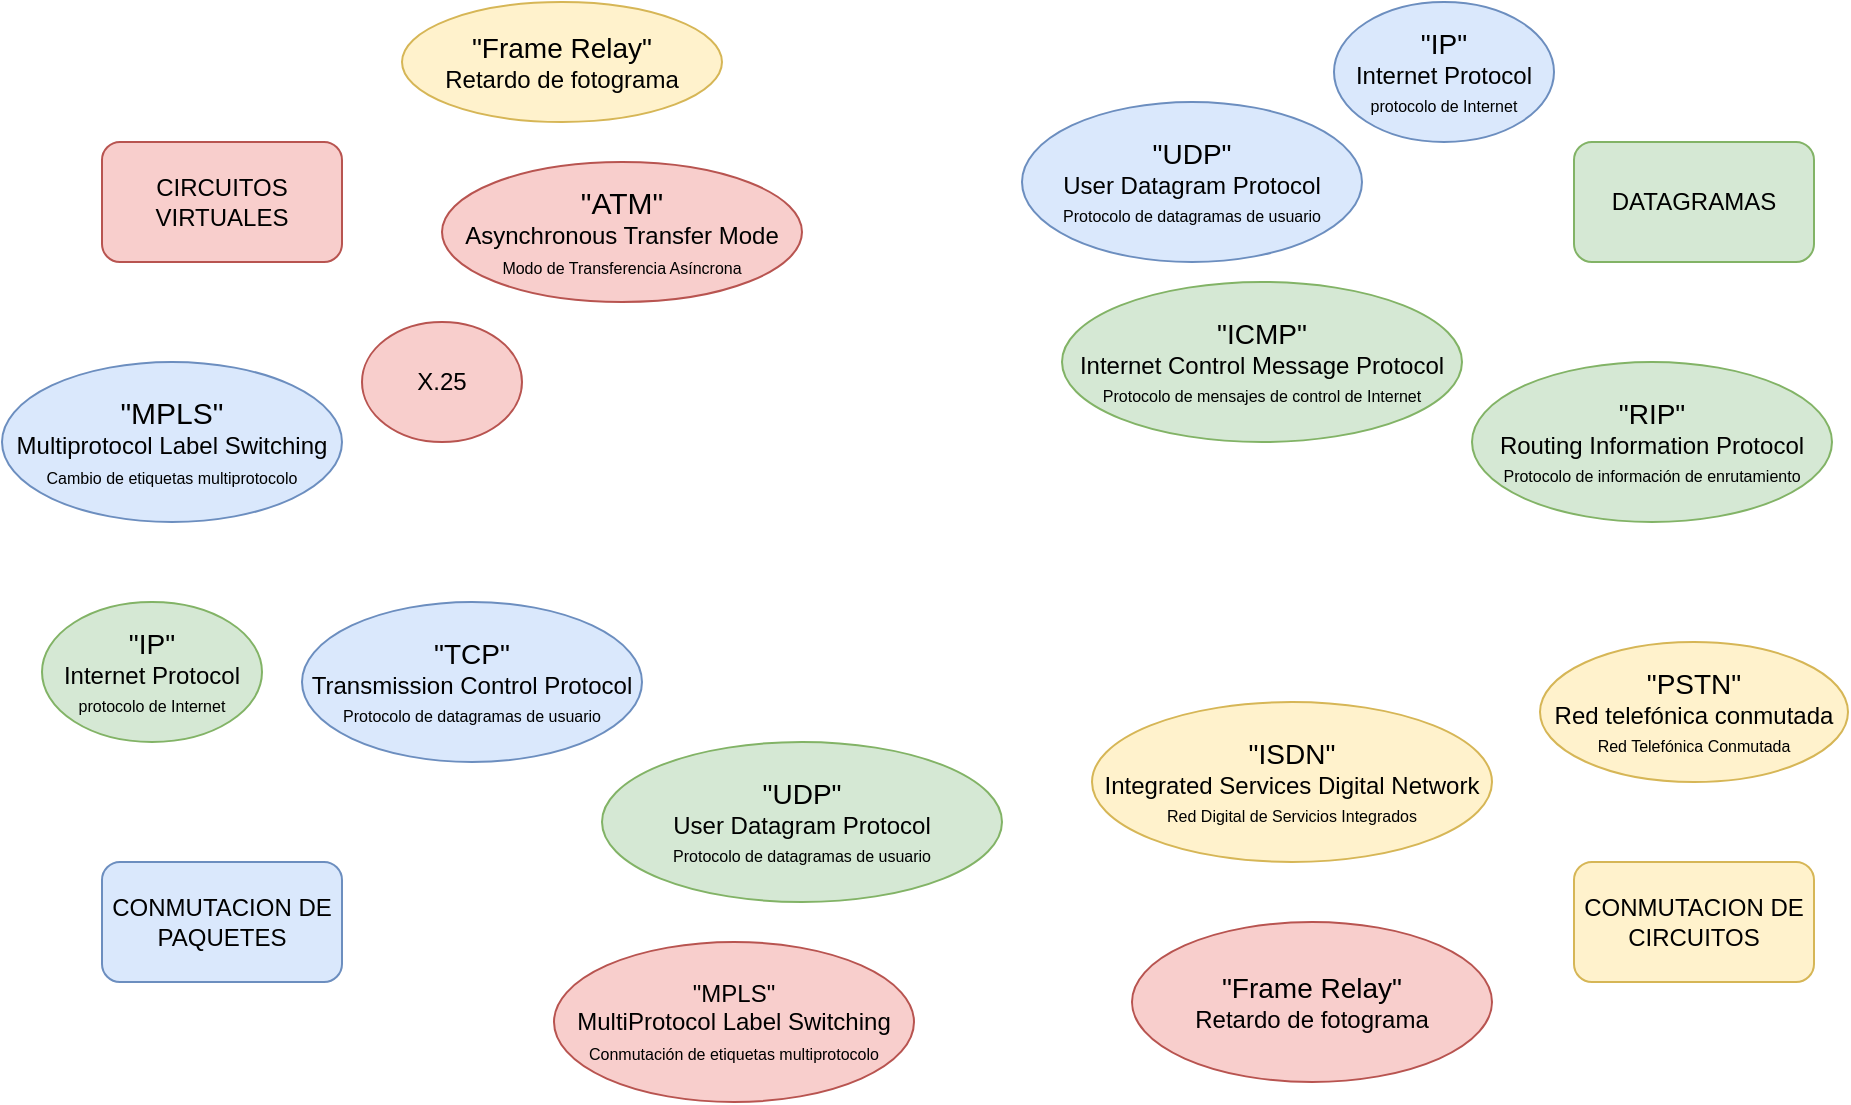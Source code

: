 <mxfile version="21.2.7" type="github">
  <diagram name="Página-1" id="kvOrPs9n3cCuiLqYlPqK">
    <mxGraphModel dx="1235" dy="728" grid="1" gridSize="10" guides="1" tooltips="1" connect="1" arrows="1" fold="1" page="1" pageScale="1" pageWidth="1169" pageHeight="827" math="0" shadow="0">
      <root>
        <mxCell id="0" />
        <mxCell id="1" parent="0" />
        <mxCell id="saOhNNOWypbbqMwhVQcl-1" value="DATAGRAMAS" style="rounded=1;whiteSpace=wrap;html=1;fillColor=#d5e8d4;strokeColor=#82b366;" vertex="1" parent="1">
          <mxGeometry x="816" y="90" width="120" height="60" as="geometry" />
        </mxCell>
        <mxCell id="saOhNNOWypbbqMwhVQcl-2" value="CIRCUITOS VIRTUALES" style="rounded=1;whiteSpace=wrap;html=1;fillColor=#f8cecc;strokeColor=#b85450;" vertex="1" parent="1">
          <mxGeometry x="80" y="90" width="120" height="60" as="geometry" />
        </mxCell>
        <mxCell id="saOhNNOWypbbqMwhVQcl-3" value="CONMUTACION DE PAQUETES" style="rounded=1;whiteSpace=wrap;html=1;fillColor=#dae8fc;strokeColor=#6c8ebf;" vertex="1" parent="1">
          <mxGeometry x="80" y="450" width="120" height="60" as="geometry" />
        </mxCell>
        <mxCell id="saOhNNOWypbbqMwhVQcl-4" value="CONMUTACION DE CIRCUITOS" style="rounded=1;whiteSpace=wrap;html=1;fillColor=#fff2cc;strokeColor=#d6b656;" vertex="1" parent="1">
          <mxGeometry x="816" y="450" width="120" height="60" as="geometry" />
        </mxCell>
        <mxCell id="saOhNNOWypbbqMwhVQcl-5" value="&lt;font style=&quot;border-color: var(--border-color); font-size: 14px;&quot;&gt;&quot;Frame Relay&quot;&lt;/font&gt;&lt;br style=&quot;border-color: var(--border-color);&quot;&gt;&lt;font style=&quot;border-color: var(--border-color);&quot;&gt;Retardo de fotograma&lt;/font&gt;" style="ellipse;whiteSpace=wrap;html=1;fillColor=#fff2cc;strokeColor=#d6b656;" vertex="1" parent="1">
          <mxGeometry x="230" y="20" width="160" height="60" as="geometry" />
        </mxCell>
        <mxCell id="saOhNNOWypbbqMwhVQcl-6" value="&lt;font style=&quot;font-size: 15px;&quot;&gt;&quot;ATM&quot;&lt;br&gt;&lt;/font&gt;Asynchronous Transfer Mode&lt;br&gt;&lt;font style=&quot;font-size: 8px;&quot;&gt;Modo de Transferencia Asíncrona&lt;/font&gt;" style="ellipse;whiteSpace=wrap;html=1;fillColor=#f8cecc;strokeColor=#b85450;" vertex="1" parent="1">
          <mxGeometry x="250" y="100" width="180" height="70" as="geometry" />
        </mxCell>
        <mxCell id="saOhNNOWypbbqMwhVQcl-7" value="X.25" style="ellipse;whiteSpace=wrap;html=1;fillColor=#f8cecc;strokeColor=#b85450;" vertex="1" parent="1">
          <mxGeometry x="210" y="180" width="80" height="60" as="geometry" />
        </mxCell>
        <mxCell id="saOhNNOWypbbqMwhVQcl-8" value="&lt;font style=&quot;font-size: 15px;&quot;&gt;&quot;MPLS&quot;&lt;br&gt;&lt;/font&gt;&lt;font style=&quot;&quot;&gt;&lt;font style=&quot;font-size: 12px;&quot;&gt;Multiprotocol Label Switching&lt;/font&gt;&lt;br&gt;&lt;font style=&quot;font-size: 8px;&quot;&gt;Cambio de etiquetas multiprotocolo&lt;/font&gt;&lt;br&gt;&lt;/font&gt;" style="ellipse;whiteSpace=wrap;html=1;fillColor=#dae8fc;strokeColor=#6c8ebf;" vertex="1" parent="1">
          <mxGeometry x="30" y="200" width="170" height="80" as="geometry" />
        </mxCell>
        <mxCell id="saOhNNOWypbbqMwhVQcl-9" value="&lt;font style=&quot;font-size: 14px;&quot;&gt;&quot;IP&quot;&lt;/font&gt;&lt;br&gt;Internet Protocol&lt;br&gt;&lt;font style=&quot;font-size: 8px;&quot;&gt;protocolo de Internet&lt;/font&gt;" style="ellipse;whiteSpace=wrap;html=1;fillColor=#dae8fc;strokeColor=#6c8ebf;" vertex="1" parent="1">
          <mxGeometry x="696" y="20" width="110" height="70" as="geometry" />
        </mxCell>
        <mxCell id="saOhNNOWypbbqMwhVQcl-10" value="&lt;font style=&quot;font-size: 14px;&quot;&gt;&quot;UDP&quot;&lt;/font&gt;&lt;br&gt;User Datagram Protocol&lt;br&gt;&lt;font style=&quot;font-size: 8px;&quot;&gt;Protocolo de datagramas de usuario&lt;/font&gt;" style="ellipse;whiteSpace=wrap;html=1;fillColor=#dae8fc;strokeColor=#6c8ebf;" vertex="1" parent="1">
          <mxGeometry x="540" y="70" width="170" height="80" as="geometry" />
        </mxCell>
        <mxCell id="saOhNNOWypbbqMwhVQcl-11" value="&lt;font style=&quot;border-color: var(--border-color); font-size: 14px;&quot;&gt;&quot;ICMP&quot;&lt;/font&gt;&lt;br style=&quot;border-color: var(--border-color);&quot;&gt;Internet Control Message Protocol&lt;br style=&quot;border-color: var(--border-color);&quot;&gt;&lt;font style=&quot;border-color: var(--border-color); font-size: 8px;&quot;&gt;Protocolo de mensajes de control de Internet&lt;/font&gt;" style="ellipse;whiteSpace=wrap;html=1;fillColor=#d5e8d4;strokeColor=#82b366;" vertex="1" parent="1">
          <mxGeometry x="560" y="160" width="200" height="80" as="geometry" />
        </mxCell>
        <mxCell id="saOhNNOWypbbqMwhVQcl-12" value="&lt;font style=&quot;font-size: 14px;&quot;&gt;&quot;RIP&quot;&lt;br&gt;&lt;/font&gt;&lt;font style=&quot;&quot;&gt;Routing Information Protocol&lt;br&gt;&lt;font style=&quot;font-size: 8px;&quot;&gt;Protocolo de información de enrutamiento&lt;/font&gt;&lt;br&gt;&lt;/font&gt;" style="ellipse;whiteSpace=wrap;html=1;fillColor=#d5e8d4;strokeColor=#82b366;" vertex="1" parent="1">
          <mxGeometry x="765" y="200" width="180" height="80" as="geometry" />
        </mxCell>
        <mxCell id="saOhNNOWypbbqMwhVQcl-13" value="&lt;font style=&quot;font-size: 14px;&quot;&gt;&quot;IP&quot;&lt;/font&gt;&lt;br&gt;Internet Protocol&lt;br&gt;&lt;font style=&quot;font-size: 8px;&quot;&gt;protocolo de Internet&lt;/font&gt;" style="ellipse;whiteSpace=wrap;html=1;fillColor=#d5e8d4;strokeColor=#82b366;" vertex="1" parent="1">
          <mxGeometry x="50" y="320" width="110" height="70" as="geometry" />
        </mxCell>
        <mxCell id="saOhNNOWypbbqMwhVQcl-14" value="&lt;font style=&quot;font-size: 14px;&quot;&gt;&quot;TCP&quot;&lt;/font&gt;&lt;br&gt;Transmission Control Protocol&lt;br&gt;&lt;font style=&quot;font-size: 8px;&quot;&gt;Protocolo de datagramas de usuario&lt;/font&gt;" style="ellipse;whiteSpace=wrap;html=1;fillColor=#dae8fc;strokeColor=#6c8ebf;" vertex="1" parent="1">
          <mxGeometry x="180" y="320" width="170" height="80" as="geometry" />
        </mxCell>
        <mxCell id="saOhNNOWypbbqMwhVQcl-15" value="&lt;font style=&quot;border-color: var(--border-color); font-size: 14px;&quot;&gt;&quot;UDP&quot;&lt;/font&gt;&lt;br style=&quot;border-color: var(--border-color);&quot;&gt;User Datagram Protocol&lt;br style=&quot;border-color: var(--border-color);&quot;&gt;&lt;font style=&quot;border-color: var(--border-color); font-size: 8px;&quot;&gt;Protocolo de datagramas de usuario&lt;/font&gt;" style="ellipse;whiteSpace=wrap;html=1;fillColor=#d5e8d4;strokeColor=#82b366;" vertex="1" parent="1">
          <mxGeometry x="330" y="390" width="200" height="80" as="geometry" />
        </mxCell>
        <mxCell id="saOhNNOWypbbqMwhVQcl-16" value="&quot;MPLS&quot;&lt;br&gt;&lt;font style=&quot;&quot;&gt;MultiProtocol Label Switching&lt;br&gt;&lt;font style=&quot;font-size: 8px;&quot;&gt;Conmutación de etiquetas multiprotocolo&lt;/font&gt;&lt;br&gt;&lt;/font&gt;" style="ellipse;whiteSpace=wrap;html=1;fillColor=#f8cecc;strokeColor=#b85450;" vertex="1" parent="1">
          <mxGeometry x="306" y="490" width="180" height="80" as="geometry" />
        </mxCell>
        <mxCell id="saOhNNOWypbbqMwhVQcl-17" value="&lt;font style=&quot;font-size: 14px;&quot;&gt;&quot;Frame Relay&quot;&lt;/font&gt;&lt;br&gt;&lt;font style=&quot;&quot;&gt;Retardo de fotograma&lt;br&gt;&lt;/font&gt;" style="ellipse;whiteSpace=wrap;html=1;fillColor=#f8cecc;strokeColor=#b85450;" vertex="1" parent="1">
          <mxGeometry x="595" y="480" width="180" height="80" as="geometry" />
        </mxCell>
        <mxCell id="saOhNNOWypbbqMwhVQcl-18" value="&lt;font style=&quot;border-color: var(--border-color); font-size: 14px;&quot;&gt;&quot;ISDN&quot;&lt;/font&gt;&lt;br style=&quot;border-color: var(--border-color);&quot;&gt;Integrated Services Digital Network&lt;br style=&quot;border-color: var(--border-color);&quot;&gt;&lt;font style=&quot;border-color: var(--border-color); font-size: 8px;&quot;&gt;Red Digital de Servicios Integrados&lt;/font&gt;" style="ellipse;whiteSpace=wrap;html=1;fillColor=#fff2cc;strokeColor=#d6b656;" vertex="1" parent="1">
          <mxGeometry x="575" y="370" width="200" height="80" as="geometry" />
        </mxCell>
        <mxCell id="saOhNNOWypbbqMwhVQcl-19" value="&lt;font style=&quot;font-size: 14px;&quot;&gt;&quot;PSTN&quot;&lt;/font&gt;&lt;br&gt;Red telefónica conmutada&lt;br&gt;&lt;font style=&quot;font-size: 8px;&quot;&gt;Red Telefónica Conmutada&lt;/font&gt;" style="ellipse;whiteSpace=wrap;html=1;fillColor=#fff2cc;strokeColor=#d6b656;" vertex="1" parent="1">
          <mxGeometry x="799" y="340" width="154" height="70" as="geometry" />
        </mxCell>
      </root>
    </mxGraphModel>
  </diagram>
</mxfile>
